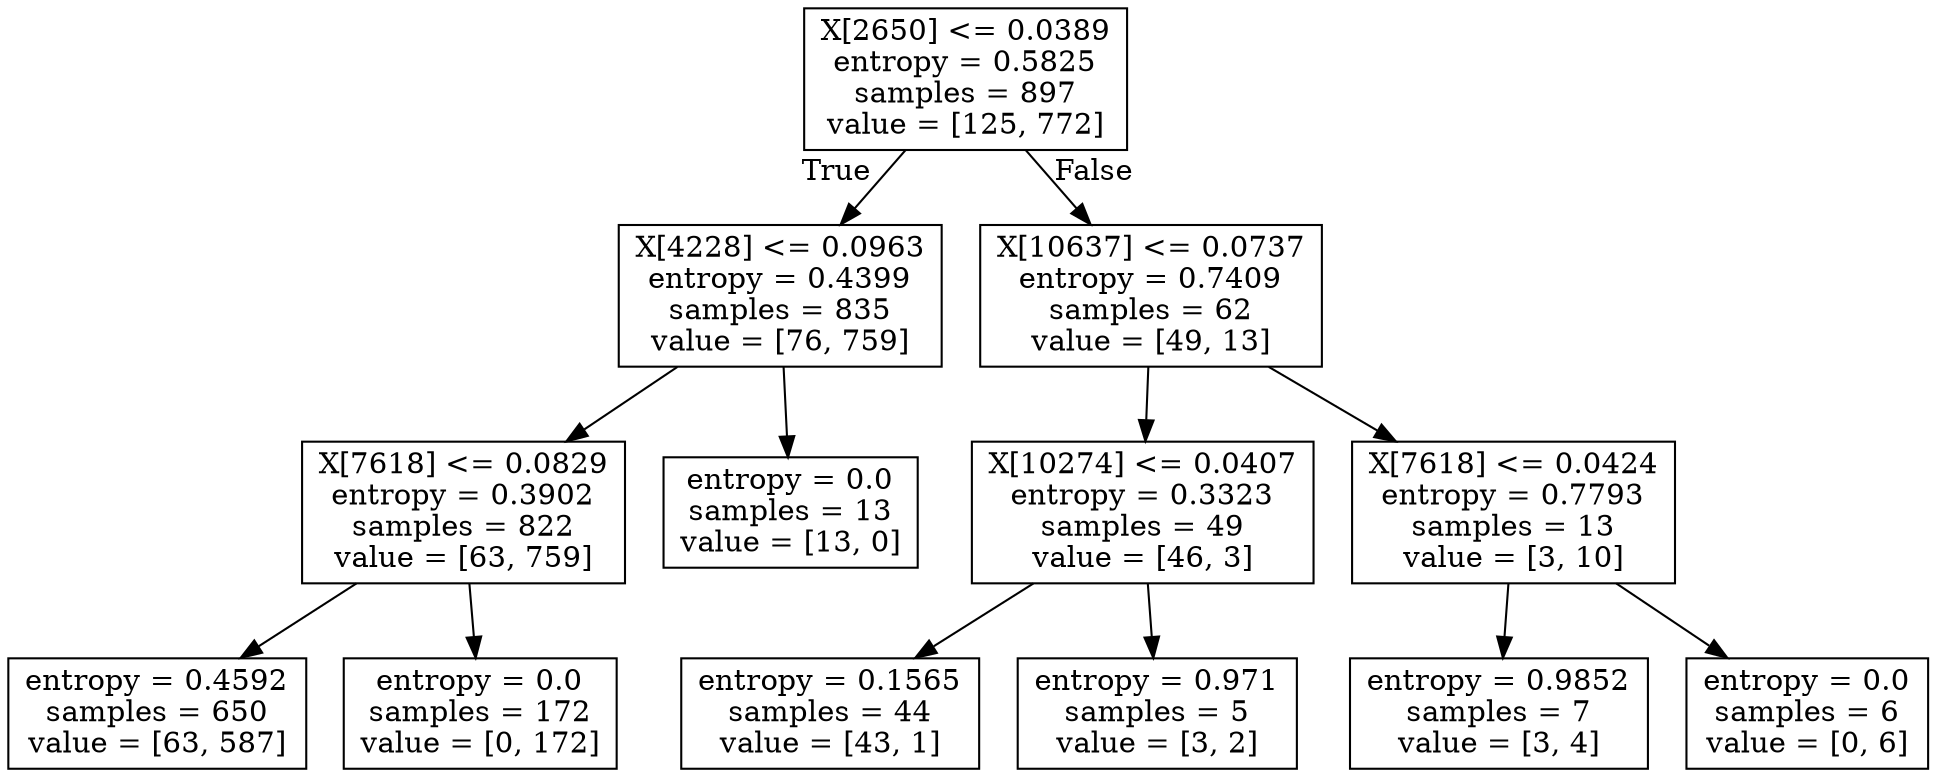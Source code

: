 digraph Tree {
node [shape=box] ;
0 [label="X[2650] <= 0.0389\nentropy = 0.5825\nsamples = 897\nvalue = [125, 772]"] ;
1 [label="X[4228] <= 0.0963\nentropy = 0.4399\nsamples = 835\nvalue = [76, 759]"] ;
0 -> 1 [labeldistance=2.5, labelangle=45, headlabel="True"] ;
2 [label="X[7618] <= 0.0829\nentropy = 0.3902\nsamples = 822\nvalue = [63, 759]"] ;
1 -> 2 ;
3 [label="entropy = 0.4592\nsamples = 650\nvalue = [63, 587]"] ;
2 -> 3 ;
4 [label="entropy = 0.0\nsamples = 172\nvalue = [0, 172]"] ;
2 -> 4 ;
5 [label="entropy = 0.0\nsamples = 13\nvalue = [13, 0]"] ;
1 -> 5 ;
6 [label="X[10637] <= 0.0737\nentropy = 0.7409\nsamples = 62\nvalue = [49, 13]"] ;
0 -> 6 [labeldistance=2.5, labelangle=-45, headlabel="False"] ;
7 [label="X[10274] <= 0.0407\nentropy = 0.3323\nsamples = 49\nvalue = [46, 3]"] ;
6 -> 7 ;
8 [label="entropy = 0.1565\nsamples = 44\nvalue = [43, 1]"] ;
7 -> 8 ;
9 [label="entropy = 0.971\nsamples = 5\nvalue = [3, 2]"] ;
7 -> 9 ;
10 [label="X[7618] <= 0.0424\nentropy = 0.7793\nsamples = 13\nvalue = [3, 10]"] ;
6 -> 10 ;
11 [label="entropy = 0.9852\nsamples = 7\nvalue = [3, 4]"] ;
10 -> 11 ;
12 [label="entropy = 0.0\nsamples = 6\nvalue = [0, 6]"] ;
10 -> 12 ;
}